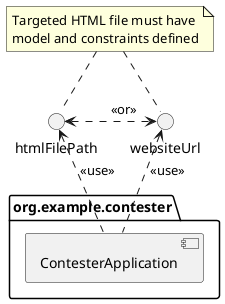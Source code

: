 @startuml contester-component-diagram
package org.example.contester {
    [ContesterApplication]
}

' package org.dresdenocl {
'     [standalone.facade]
' }

' package net.kanstren.osmo {
'     [osmotester]
' }

' note top of net.kanstren.osmo
' This is only used
' when generating tests.
' User can also provide tests manually
' end note

note as htmlNote
Targeted HTML file must have
model and constraints defined
end note

' file Model.java {
' }
' file ModelTests.java {
' }
' file "Constraints .aj files" as aj {
' }

htmlNote .. htmlFilePath
htmlNote .. websiteUrl
websiteUrl <.. [ContesterApplication]: <<use>>
htmlFilePath <.. [ContesterApplication]: <<use>>
htmlFilePath <.> websiteUrl: \t<<or>>\t
' [standalone.facade] <.. [ContesterApplication]: <<use>>
' [osmotester] <.. [ContesterApplication]: <<use>>


' [ContesterApplication] ..> Model.java: <<create>>
' [ContesterApplication] ..> ModelTests.java: <<create>>
' [ContesterApplication] ..> aj: <<create>>
@enduml